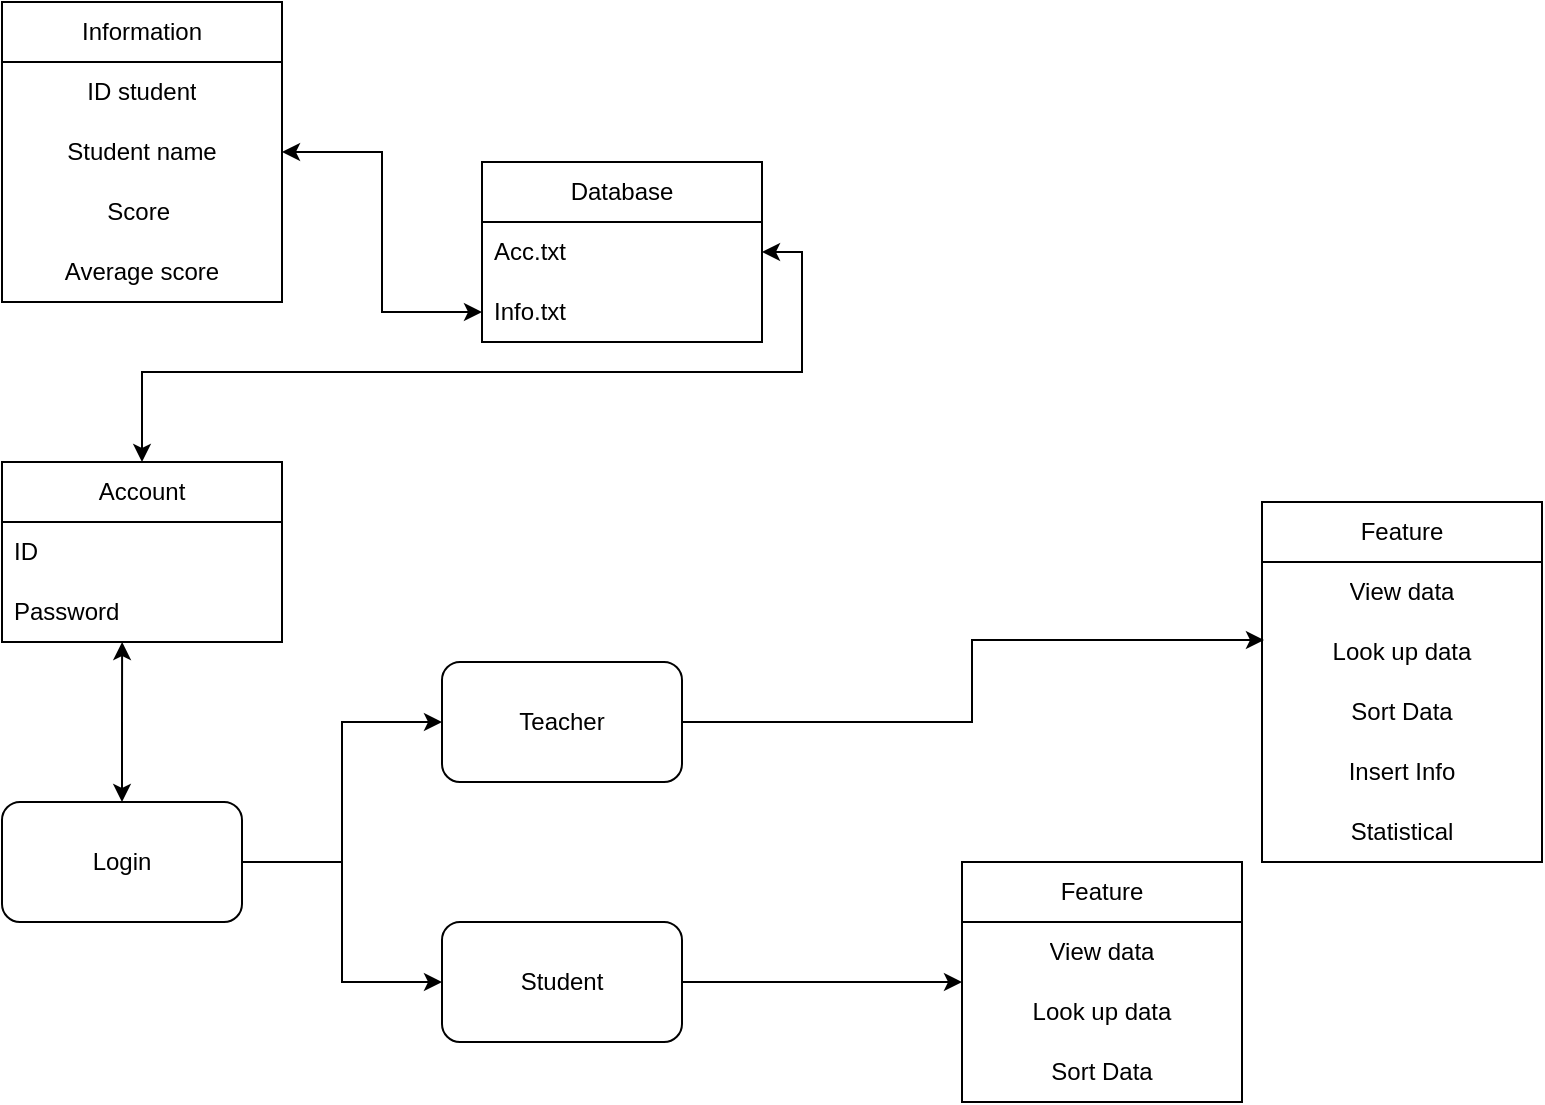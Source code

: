 <mxfile version="23.1.5" type="device">
  <diagram id="BDm_mFSkfvPEw0lnAFVq" name="Page-1">
    <mxGraphModel dx="1434" dy="1986" grid="1" gridSize="10" guides="1" tooltips="1" connect="1" arrows="1" fold="1" page="1" pageScale="1" pageWidth="850" pageHeight="1100" math="0" shadow="0">
      <root>
        <mxCell id="0" />
        <mxCell id="1" parent="0" />
        <mxCell id="rvbCmf2lAiXEpHx67G7M-4" style="edgeStyle=orthogonalEdgeStyle;rounded=0;orthogonalLoop=1;jettySize=auto;html=1;entryX=0;entryY=0.5;entryDx=0;entryDy=0;" parent="1" source="rvbCmf2lAiXEpHx67G7M-1" target="rvbCmf2lAiXEpHx67G7M-2" edge="1">
          <mxGeometry relative="1" as="geometry" />
        </mxCell>
        <mxCell id="rvbCmf2lAiXEpHx67G7M-5" style="edgeStyle=orthogonalEdgeStyle;rounded=0;orthogonalLoop=1;jettySize=auto;html=1;entryX=0;entryY=0.5;entryDx=0;entryDy=0;" parent="1" source="rvbCmf2lAiXEpHx67G7M-1" target="rvbCmf2lAiXEpHx67G7M-3" edge="1">
          <mxGeometry relative="1" as="geometry" />
        </mxCell>
        <mxCell id="rvbCmf2lAiXEpHx67G7M-1" value="Login" style="rounded=1;whiteSpace=wrap;html=1;" parent="1" vertex="1">
          <mxGeometry x="20" y="370" width="120" height="60" as="geometry" />
        </mxCell>
        <mxCell id="rvbCmf2lAiXEpHx67G7M-2" value="Teacher" style="rounded=1;whiteSpace=wrap;html=1;" parent="1" vertex="1">
          <mxGeometry x="240" y="300" width="120" height="60" as="geometry" />
        </mxCell>
        <mxCell id="rvbCmf2lAiXEpHx67G7M-16" style="edgeStyle=orthogonalEdgeStyle;rounded=0;orthogonalLoop=1;jettySize=auto;html=1;entryX=0;entryY=0.5;entryDx=0;entryDy=0;" parent="1" source="rvbCmf2lAiXEpHx67G7M-3" target="rvbCmf2lAiXEpHx67G7M-11" edge="1">
          <mxGeometry relative="1" as="geometry" />
        </mxCell>
        <mxCell id="rvbCmf2lAiXEpHx67G7M-3" value="Student" style="rounded=1;whiteSpace=wrap;html=1;" parent="1" vertex="1">
          <mxGeometry x="240" y="430" width="120" height="60" as="geometry" />
        </mxCell>
        <mxCell id="rvbCmf2lAiXEpHx67G7M-6" value="Feature" style="swimlane;fontStyle=0;childLayout=stackLayout;horizontal=1;startSize=30;horizontalStack=0;resizeParent=1;resizeParentMax=0;resizeLast=0;collapsible=1;marginBottom=0;whiteSpace=wrap;html=1;" parent="1" vertex="1">
          <mxGeometry x="650" y="220" width="140" height="180" as="geometry" />
        </mxCell>
        <mxCell id="rvbCmf2lAiXEpHx67G7M-8" value="View data" style="text;strokeColor=none;fillColor=none;align=center;verticalAlign=middle;spacingLeft=4;spacingRight=4;overflow=hidden;points=[[0,0.5],[1,0.5]];portConstraint=eastwest;rotatable=0;whiteSpace=wrap;html=1;" parent="rvbCmf2lAiXEpHx67G7M-6" vertex="1">
          <mxGeometry y="30" width="140" height="30" as="geometry" />
        </mxCell>
        <mxCell id="rvbCmf2lAiXEpHx67G7M-9" value="Look up data" style="text;strokeColor=none;fillColor=none;align=center;verticalAlign=middle;spacingLeft=4;spacingRight=4;overflow=hidden;points=[[0,0.5],[1,0.5]];portConstraint=eastwest;rotatable=0;whiteSpace=wrap;html=1;" parent="rvbCmf2lAiXEpHx67G7M-6" vertex="1">
          <mxGeometry y="60" width="140" height="30" as="geometry" />
        </mxCell>
        <mxCell id="rvbCmf2lAiXEpHx67G7M-10" value="Sort Data" style="text;html=1;strokeColor=none;fillColor=none;align=center;verticalAlign=middle;whiteSpace=wrap;rounded=0;" parent="rvbCmf2lAiXEpHx67G7M-6" vertex="1">
          <mxGeometry y="90" width="140" height="30" as="geometry" />
        </mxCell>
        <mxCell id="rvbCmf2lAiXEpHx67G7M-7" value="Insert Info" style="text;strokeColor=none;fillColor=none;align=center;verticalAlign=middle;spacingLeft=4;spacingRight=4;overflow=hidden;points=[[0,0.5],[1,0.5]];portConstraint=eastwest;rotatable=0;whiteSpace=wrap;html=1;" parent="rvbCmf2lAiXEpHx67G7M-6" vertex="1">
          <mxGeometry y="120" width="140" height="30" as="geometry" />
        </mxCell>
        <mxCell id="rvbCmf2lAiXEpHx67G7M-18" value="Statistical" style="text;html=1;strokeColor=none;fillColor=none;align=center;verticalAlign=middle;whiteSpace=wrap;rounded=0;" parent="rvbCmf2lAiXEpHx67G7M-6" vertex="1">
          <mxGeometry y="150" width="140" height="30" as="geometry" />
        </mxCell>
        <mxCell id="rvbCmf2lAiXEpHx67G7M-11" value="Feature" style="swimlane;fontStyle=0;childLayout=stackLayout;horizontal=1;startSize=30;horizontalStack=0;resizeParent=1;resizeParentMax=0;resizeLast=0;collapsible=1;marginBottom=0;whiteSpace=wrap;html=1;" parent="1" vertex="1">
          <mxGeometry x="500" y="400" width="140" height="120" as="geometry" />
        </mxCell>
        <mxCell id="rvbCmf2lAiXEpHx67G7M-13" value="View data" style="text;strokeColor=none;fillColor=none;align=center;verticalAlign=middle;spacingLeft=4;spacingRight=4;overflow=hidden;points=[[0,0.5],[1,0.5]];portConstraint=eastwest;rotatable=0;whiteSpace=wrap;html=1;" parent="rvbCmf2lAiXEpHx67G7M-11" vertex="1">
          <mxGeometry y="30" width="140" height="30" as="geometry" />
        </mxCell>
        <mxCell id="rvbCmf2lAiXEpHx67G7M-14" value="Look up data" style="text;strokeColor=none;fillColor=none;align=center;verticalAlign=middle;spacingLeft=4;spacingRight=4;overflow=hidden;points=[[0,0.5],[1,0.5]];portConstraint=eastwest;rotatable=0;whiteSpace=wrap;html=1;" parent="rvbCmf2lAiXEpHx67G7M-11" vertex="1">
          <mxGeometry y="60" width="140" height="30" as="geometry" />
        </mxCell>
        <mxCell id="rvbCmf2lAiXEpHx67G7M-15" value="Sort Data" style="text;html=1;strokeColor=none;fillColor=none;align=center;verticalAlign=middle;whiteSpace=wrap;rounded=0;" parent="rvbCmf2lAiXEpHx67G7M-11" vertex="1">
          <mxGeometry y="90" width="140" height="30" as="geometry" />
        </mxCell>
        <mxCell id="rvbCmf2lAiXEpHx67G7M-17" style="edgeStyle=orthogonalEdgeStyle;rounded=0;orthogonalLoop=1;jettySize=auto;html=1;entryX=0.007;entryY=0.3;entryDx=0;entryDy=0;entryPerimeter=0;" parent="1" source="rvbCmf2lAiXEpHx67G7M-2" target="rvbCmf2lAiXEpHx67G7M-9" edge="1">
          <mxGeometry relative="1" as="geometry" />
        </mxCell>
        <mxCell id="rvbCmf2lAiXEpHx67G7M-19" value="Information" style="swimlane;fontStyle=0;childLayout=stackLayout;horizontal=1;startSize=30;horizontalStack=0;resizeParent=1;resizeParentMax=0;resizeLast=0;collapsible=1;marginBottom=0;whiteSpace=wrap;html=1;" parent="1" vertex="1">
          <mxGeometry x="20" y="-30" width="140" height="150" as="geometry" />
        </mxCell>
        <mxCell id="rvbCmf2lAiXEpHx67G7M-20" value="ID student" style="text;strokeColor=none;fillColor=none;align=center;verticalAlign=middle;spacingLeft=4;spacingRight=4;overflow=hidden;points=[[0,0.5],[1,0.5]];portConstraint=eastwest;rotatable=0;whiteSpace=wrap;html=1;" parent="rvbCmf2lAiXEpHx67G7M-19" vertex="1">
          <mxGeometry y="30" width="140" height="30" as="geometry" />
        </mxCell>
        <mxCell id="rvbCmf2lAiXEpHx67G7M-21" value="Student name" style="text;strokeColor=none;fillColor=none;align=center;verticalAlign=middle;spacingLeft=4;spacingRight=4;overflow=hidden;points=[[0,0.5],[1,0.5]];portConstraint=eastwest;rotatable=0;whiteSpace=wrap;html=1;" parent="rvbCmf2lAiXEpHx67G7M-19" vertex="1">
          <mxGeometry y="60" width="140" height="30" as="geometry" />
        </mxCell>
        <mxCell id="rvbCmf2lAiXEpHx67G7M-22" value="Score&amp;nbsp;" style="text;strokeColor=none;fillColor=none;align=center;verticalAlign=middle;spacingLeft=4;spacingRight=4;overflow=hidden;points=[[0,0.5],[1,0.5]];portConstraint=eastwest;rotatable=0;whiteSpace=wrap;html=1;" parent="rvbCmf2lAiXEpHx67G7M-19" vertex="1">
          <mxGeometry y="90" width="140" height="30" as="geometry" />
        </mxCell>
        <mxCell id="rvbCmf2lAiXEpHx67G7M-23" value="Average score" style="text;html=1;strokeColor=none;fillColor=none;align=center;verticalAlign=middle;whiteSpace=wrap;rounded=0;" parent="rvbCmf2lAiXEpHx67G7M-19" vertex="1">
          <mxGeometry y="120" width="140" height="30" as="geometry" />
        </mxCell>
        <mxCell id="rvbCmf2lAiXEpHx67G7M-45" style="edgeStyle=orthogonalEdgeStyle;rounded=0;orthogonalLoop=1;jettySize=auto;html=1;entryX=1;entryY=0.5;entryDx=0;entryDy=0;startArrow=classic;startFill=1;" parent="1" source="rvbCmf2lAiXEpHx67G7M-24" target="rvbCmf2lAiXEpHx67G7M-36" edge="1">
          <mxGeometry relative="1" as="geometry" />
        </mxCell>
        <mxCell id="rvbCmf2lAiXEpHx67G7M-24" value="Account" style="swimlane;fontStyle=0;childLayout=stackLayout;horizontal=1;startSize=30;horizontalStack=0;resizeParent=1;resizeParentMax=0;resizeLast=0;collapsible=1;marginBottom=0;whiteSpace=wrap;html=1;" parent="1" vertex="1">
          <mxGeometry x="20" y="200" width="140" height="90" as="geometry" />
        </mxCell>
        <mxCell id="rvbCmf2lAiXEpHx67G7M-25" value="ID" style="text;strokeColor=none;fillColor=none;align=left;verticalAlign=middle;spacingLeft=4;spacingRight=4;overflow=hidden;points=[[0,0.5],[1,0.5]];portConstraint=eastwest;rotatable=0;whiteSpace=wrap;html=1;" parent="rvbCmf2lAiXEpHx67G7M-24" vertex="1">
          <mxGeometry y="30" width="140" height="30" as="geometry" />
        </mxCell>
        <mxCell id="rvbCmf2lAiXEpHx67G7M-26" value="Password" style="text;strokeColor=none;fillColor=none;align=left;verticalAlign=middle;spacingLeft=4;spacingRight=4;overflow=hidden;points=[[0,0.5],[1,0.5]];portConstraint=eastwest;rotatable=0;whiteSpace=wrap;html=1;" parent="rvbCmf2lAiXEpHx67G7M-24" vertex="1">
          <mxGeometry y="60" width="140" height="30" as="geometry" />
        </mxCell>
        <mxCell id="rvbCmf2lAiXEpHx67G7M-28" style="edgeStyle=orthogonalEdgeStyle;rounded=0;orthogonalLoop=1;jettySize=auto;html=1;entryX=0.429;entryY=1;entryDx=0;entryDy=0;entryPerimeter=0;startArrow=classic;startFill=1;" parent="1" source="rvbCmf2lAiXEpHx67G7M-1" target="rvbCmf2lAiXEpHx67G7M-26" edge="1">
          <mxGeometry relative="1" as="geometry" />
        </mxCell>
        <mxCell id="rvbCmf2lAiXEpHx67G7M-35" value="Database" style="swimlane;fontStyle=0;childLayout=stackLayout;horizontal=1;startSize=30;horizontalStack=0;resizeParent=1;resizeParentMax=0;resizeLast=0;collapsible=1;marginBottom=0;whiteSpace=wrap;html=1;" parent="1" vertex="1">
          <mxGeometry x="260" y="50" width="140" height="90" as="geometry" />
        </mxCell>
        <mxCell id="rvbCmf2lAiXEpHx67G7M-36" value="Acc.txt" style="text;strokeColor=none;fillColor=none;align=left;verticalAlign=middle;spacingLeft=4;spacingRight=4;overflow=hidden;points=[[0,0.5],[1,0.5]];portConstraint=eastwest;rotatable=0;whiteSpace=wrap;html=1;" parent="rvbCmf2lAiXEpHx67G7M-35" vertex="1">
          <mxGeometry y="30" width="140" height="30" as="geometry" />
        </mxCell>
        <mxCell id="rvbCmf2lAiXEpHx67G7M-37" value="Info.txt" style="text;strokeColor=none;fillColor=none;align=left;verticalAlign=middle;spacingLeft=4;spacingRight=4;overflow=hidden;points=[[0,0.5],[1,0.5]];portConstraint=eastwest;rotatable=0;whiteSpace=wrap;html=1;" parent="rvbCmf2lAiXEpHx67G7M-35" vertex="1">
          <mxGeometry y="60" width="140" height="30" as="geometry" />
        </mxCell>
        <mxCell id="rvbCmf2lAiXEpHx67G7M-46" style="edgeStyle=orthogonalEdgeStyle;rounded=0;orthogonalLoop=1;jettySize=auto;html=1;entryX=0;entryY=0.5;entryDx=0;entryDy=0;startArrow=classic;startFill=1;" parent="1" source="rvbCmf2lAiXEpHx67G7M-19" target="rvbCmf2lAiXEpHx67G7M-37" edge="1">
          <mxGeometry relative="1" as="geometry" />
        </mxCell>
      </root>
    </mxGraphModel>
  </diagram>
</mxfile>
